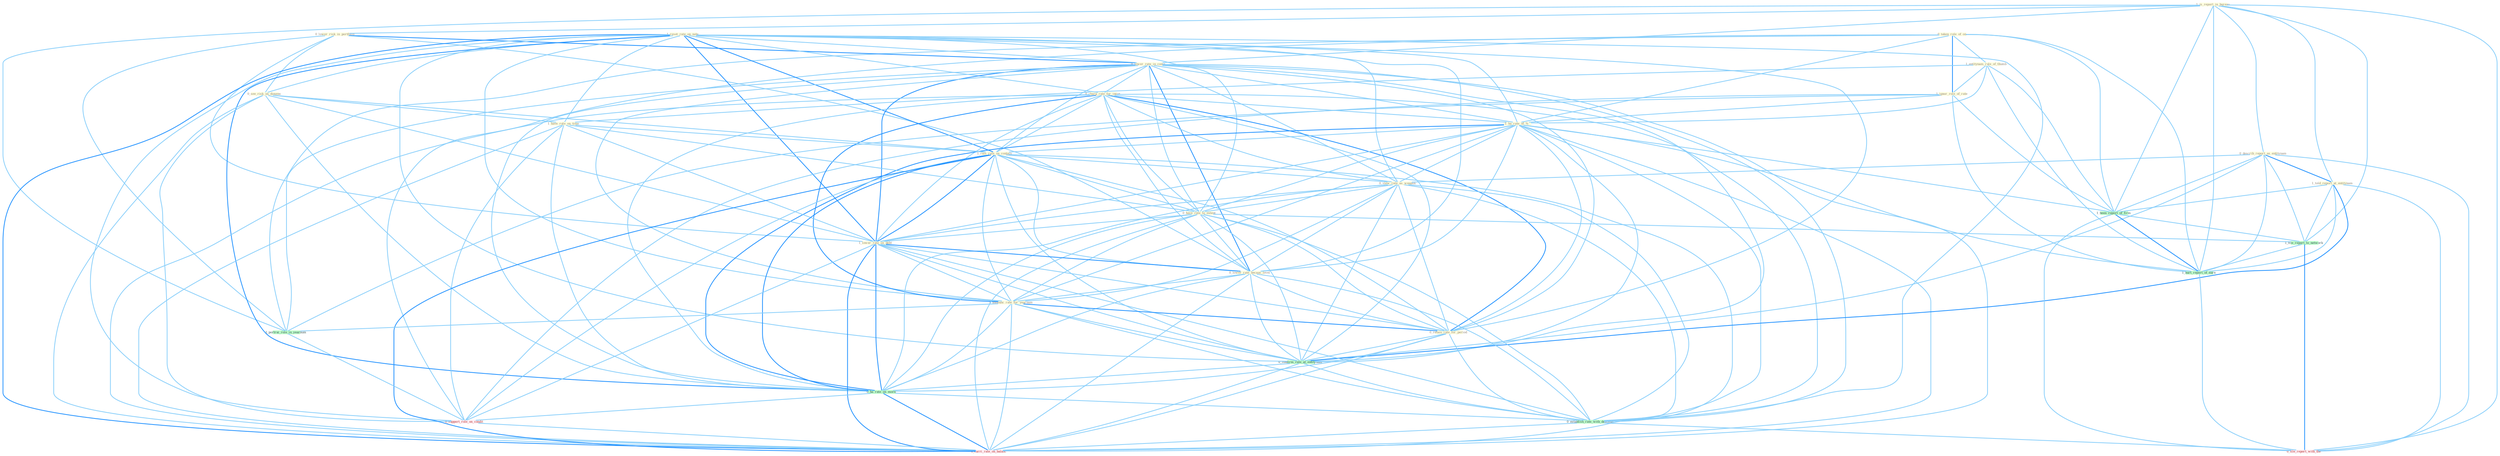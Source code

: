 Graph G{ 
    node
    [shape=polygon,style=filled,width=.5,height=.06,color="#BDFCC9",fixedsize=true,fontsize=4,
    fontcolor="#2f4f4f"];
    {node
    [color="#ffffe0", fontcolor="#8b7d6b"] "1_is_report_in_bureau " "0_taken_role_of_on " "1_entitynam_rule_of_thumb " "0_lower_risk_in_portfolio " "1_reset_rate_on_note " "1_ignor_role_of_rate " "0_describ_report_as_entitynam " "0_lower_rate_in_come " "0_charg_rate_for_insur " "1_ha_rate_of_% " "0_see_risk_on_dimens " "1_have_rule_on_time " "1_rais_rate_on_contain " "1_told_report_at_entitynam " "0_view_rate_as_weapon " "0_have_rate_to_extent " "1_lower_rate_on_debt " "0_lower_rate_becaus_level " "1_announc_rate_for_yearnum " "0_retain_rate_for_period "}
{node [color="#fff0f5", fontcolor="#b22222"] "0_support_role_on_condit " "1_carri_rate_on_balanc " "0_file_report_with_the "}
edge [color="#B0E2FF"];

	"1_is_report_in_bureau " -- "0_lower_risk_in_portfolio " [w="1", color="#87cefa" ];
	"1_is_report_in_bureau " -- "0_describ_report_as_entitynam " [w="1", color="#87cefa" ];
	"1_is_report_in_bureau " -- "0_lower_rate_in_come " [w="1", color="#87cefa" ];
	"1_is_report_in_bureau " -- "1_told_report_at_entitynam " [w="1", color="#87cefa" ];
	"1_is_report_in_bureau " -- "1_been_report_of_firm " [w="1", color="#87cefa" ];
	"1_is_report_in_bureau " -- "1_file_report_to_network " [w="1", color="#87cefa" ];
	"1_is_report_in_bureau " -- "1_portrai_role_in_yearnum " [w="1", color="#87cefa" ];
	"1_is_report_in_bureau " -- "1_hurt_report_of_earn " [w="1", color="#87cefa" ];
	"1_is_report_in_bureau " -- "0_file_report_with_the " [w="1", color="#87cefa" ];
	"0_taken_role_of_on " -- "1_entitynam_rule_of_thumb " [w="1", color="#87cefa" ];
	"0_taken_role_of_on " -- "1_ignor_role_of_rate " [w="2", color="#1e90ff" , len=0.8];
	"0_taken_role_of_on " -- "1_ha_rate_of_% " [w="1", color="#87cefa" ];
	"0_taken_role_of_on " -- "1_been_report_of_firm " [w="1", color="#87cefa" ];
	"0_taken_role_of_on " -- "1_portrai_role_in_yearnum " [w="1", color="#87cefa" ];
	"0_taken_role_of_on " -- "1_hurt_report_of_earn " [w="1", color="#87cefa" ];
	"0_taken_role_of_on " -- "0_support_role_on_condit " [w="1", color="#87cefa" ];
	"1_entitynam_rule_of_thumb " -- "1_ignor_role_of_rate " [w="1", color="#87cefa" ];
	"1_entitynam_rule_of_thumb " -- "1_ha_rate_of_% " [w="1", color="#87cefa" ];
	"1_entitynam_rule_of_thumb " -- "1_have_rule_on_time " [w="1", color="#87cefa" ];
	"1_entitynam_rule_of_thumb " -- "1_been_report_of_firm " [w="1", color="#87cefa" ];
	"1_entitynam_rule_of_thumb " -- "1_hurt_report_of_earn " [w="1", color="#87cefa" ];
	"0_lower_risk_in_portfolio " -- "0_lower_rate_in_come " [w="2", color="#1e90ff" , len=0.8];
	"0_lower_risk_in_portfolio " -- "0_see_risk_on_dimens " [w="1", color="#87cefa" ];
	"0_lower_risk_in_portfolio " -- "1_lower_rate_on_debt " [w="1", color="#87cefa" ];
	"0_lower_risk_in_portfolio " -- "0_lower_rate_becaus_level " [w="1", color="#87cefa" ];
	"0_lower_risk_in_portfolio " -- "1_portrai_role_in_yearnum " [w="1", color="#87cefa" ];
	"1_reset_rate_on_note " -- "0_lower_rate_in_come " [w="1", color="#87cefa" ];
	"1_reset_rate_on_note " -- "0_charg_rate_for_insur " [w="1", color="#87cefa" ];
	"1_reset_rate_on_note " -- "1_ha_rate_of_% " [w="1", color="#87cefa" ];
	"1_reset_rate_on_note " -- "0_see_risk_on_dimens " [w="1", color="#87cefa" ];
	"1_reset_rate_on_note " -- "1_have_rule_on_time " [w="1", color="#87cefa" ];
	"1_reset_rate_on_note " -- "1_rais_rate_on_contain " [w="2", color="#1e90ff" , len=0.8];
	"1_reset_rate_on_note " -- "0_view_rate_as_weapon " [w="1", color="#87cefa" ];
	"1_reset_rate_on_note " -- "0_have_rate_to_extent " [w="1", color="#87cefa" ];
	"1_reset_rate_on_note " -- "1_lower_rate_on_debt " [w="2", color="#1e90ff" , len=0.8];
	"1_reset_rate_on_note " -- "0_lower_rate_becaus_level " [w="1", color="#87cefa" ];
	"1_reset_rate_on_note " -- "1_announc_rate_for_yearnum " [w="1", color="#87cefa" ];
	"1_reset_rate_on_note " -- "0_retain_rate_for_period " [w="1", color="#87cefa" ];
	"1_reset_rate_on_note " -- "0_confirm_rate_at_entitynam " [w="1", color="#87cefa" ];
	"1_reset_rate_on_note " -- "0_ha_rate_on_morn " [w="2", color="#1e90ff" , len=0.8];
	"1_reset_rate_on_note " -- "0_support_role_on_condit " [w="1", color="#87cefa" ];
	"1_reset_rate_on_note " -- "0_establish_rate_with_descend " [w="1", color="#87cefa" ];
	"1_reset_rate_on_note " -- "1_carri_rate_on_balanc " [w="2", color="#1e90ff" , len=0.8];
	"1_ignor_role_of_rate " -- "1_ha_rate_of_% " [w="1", color="#87cefa" ];
	"1_ignor_role_of_rate " -- "1_been_report_of_firm " [w="1", color="#87cefa" ];
	"1_ignor_role_of_rate " -- "1_portrai_role_in_yearnum " [w="1", color="#87cefa" ];
	"1_ignor_role_of_rate " -- "1_hurt_report_of_earn " [w="1", color="#87cefa" ];
	"1_ignor_role_of_rate " -- "0_support_role_on_condit " [w="1", color="#87cefa" ];
	"0_describ_report_as_entitynam " -- "1_told_report_at_entitynam " [w="2", color="#1e90ff" , len=0.8];
	"0_describ_report_as_entitynam " -- "0_view_rate_as_weapon " [w="1", color="#87cefa" ];
	"0_describ_report_as_entitynam " -- "0_confirm_rate_at_entitynam " [w="1", color="#87cefa" ];
	"0_describ_report_as_entitynam " -- "1_been_report_of_firm " [w="1", color="#87cefa" ];
	"0_describ_report_as_entitynam " -- "1_file_report_to_network " [w="1", color="#87cefa" ];
	"0_describ_report_as_entitynam " -- "1_hurt_report_of_earn " [w="1", color="#87cefa" ];
	"0_describ_report_as_entitynam " -- "0_file_report_with_the " [w="1", color="#87cefa" ];
	"0_lower_rate_in_come " -- "0_charg_rate_for_insur " [w="1", color="#87cefa" ];
	"0_lower_rate_in_come " -- "1_ha_rate_of_% " [w="1", color="#87cefa" ];
	"0_lower_rate_in_come " -- "1_rais_rate_on_contain " [w="1", color="#87cefa" ];
	"0_lower_rate_in_come " -- "0_view_rate_as_weapon " [w="1", color="#87cefa" ];
	"0_lower_rate_in_come " -- "0_have_rate_to_extent " [w="1", color="#87cefa" ];
	"0_lower_rate_in_come " -- "1_lower_rate_on_debt " [w="2", color="#1e90ff" , len=0.8];
	"0_lower_rate_in_come " -- "0_lower_rate_becaus_level " [w="2", color="#1e90ff" , len=0.8];
	"0_lower_rate_in_come " -- "1_announc_rate_for_yearnum " [w="1", color="#87cefa" ];
	"0_lower_rate_in_come " -- "0_retain_rate_for_period " [w="1", color="#87cefa" ];
	"0_lower_rate_in_come " -- "0_confirm_rate_at_entitynam " [w="1", color="#87cefa" ];
	"0_lower_rate_in_come " -- "1_portrai_role_in_yearnum " [w="1", color="#87cefa" ];
	"0_lower_rate_in_come " -- "0_ha_rate_on_morn " [w="1", color="#87cefa" ];
	"0_lower_rate_in_come " -- "0_establish_rate_with_descend " [w="1", color="#87cefa" ];
	"0_lower_rate_in_come " -- "1_carri_rate_on_balanc " [w="1", color="#87cefa" ];
	"0_charg_rate_for_insur " -- "1_ha_rate_of_% " [w="1", color="#87cefa" ];
	"0_charg_rate_for_insur " -- "1_rais_rate_on_contain " [w="1", color="#87cefa" ];
	"0_charg_rate_for_insur " -- "0_view_rate_as_weapon " [w="1", color="#87cefa" ];
	"0_charg_rate_for_insur " -- "0_have_rate_to_extent " [w="1", color="#87cefa" ];
	"0_charg_rate_for_insur " -- "1_lower_rate_on_debt " [w="1", color="#87cefa" ];
	"0_charg_rate_for_insur " -- "0_lower_rate_becaus_level " [w="1", color="#87cefa" ];
	"0_charg_rate_for_insur " -- "1_announc_rate_for_yearnum " [w="2", color="#1e90ff" , len=0.8];
	"0_charg_rate_for_insur " -- "0_retain_rate_for_period " [w="2", color="#1e90ff" , len=0.8];
	"0_charg_rate_for_insur " -- "0_confirm_rate_at_entitynam " [w="1", color="#87cefa" ];
	"0_charg_rate_for_insur " -- "0_ha_rate_on_morn " [w="1", color="#87cefa" ];
	"0_charg_rate_for_insur " -- "0_establish_rate_with_descend " [w="1", color="#87cefa" ];
	"0_charg_rate_for_insur " -- "1_carri_rate_on_balanc " [w="1", color="#87cefa" ];
	"1_ha_rate_of_% " -- "1_rais_rate_on_contain " [w="1", color="#87cefa" ];
	"1_ha_rate_of_% " -- "0_view_rate_as_weapon " [w="1", color="#87cefa" ];
	"1_ha_rate_of_% " -- "0_have_rate_to_extent " [w="1", color="#87cefa" ];
	"1_ha_rate_of_% " -- "1_lower_rate_on_debt " [w="1", color="#87cefa" ];
	"1_ha_rate_of_% " -- "0_lower_rate_becaus_level " [w="1", color="#87cefa" ];
	"1_ha_rate_of_% " -- "1_announc_rate_for_yearnum " [w="1", color="#87cefa" ];
	"1_ha_rate_of_% " -- "0_retain_rate_for_period " [w="1", color="#87cefa" ];
	"1_ha_rate_of_% " -- "0_confirm_rate_at_entitynam " [w="1", color="#87cefa" ];
	"1_ha_rate_of_% " -- "1_been_report_of_firm " [w="1", color="#87cefa" ];
	"1_ha_rate_of_% " -- "0_ha_rate_on_morn " [w="2", color="#1e90ff" , len=0.8];
	"1_ha_rate_of_% " -- "1_hurt_report_of_earn " [w="1", color="#87cefa" ];
	"1_ha_rate_of_% " -- "0_establish_rate_with_descend " [w="1", color="#87cefa" ];
	"1_ha_rate_of_% " -- "1_carri_rate_on_balanc " [w="1", color="#87cefa" ];
	"0_see_risk_on_dimens " -- "1_have_rule_on_time " [w="1", color="#87cefa" ];
	"0_see_risk_on_dimens " -- "1_rais_rate_on_contain " [w="1", color="#87cefa" ];
	"0_see_risk_on_dimens " -- "1_lower_rate_on_debt " [w="1", color="#87cefa" ];
	"0_see_risk_on_dimens " -- "0_ha_rate_on_morn " [w="1", color="#87cefa" ];
	"0_see_risk_on_dimens " -- "0_support_role_on_condit " [w="1", color="#87cefa" ];
	"0_see_risk_on_dimens " -- "1_carri_rate_on_balanc " [w="1", color="#87cefa" ];
	"1_have_rule_on_time " -- "1_rais_rate_on_contain " [w="1", color="#87cefa" ];
	"1_have_rule_on_time " -- "0_have_rate_to_extent " [w="1", color="#87cefa" ];
	"1_have_rule_on_time " -- "1_lower_rate_on_debt " [w="1", color="#87cefa" ];
	"1_have_rule_on_time " -- "0_ha_rate_on_morn " [w="1", color="#87cefa" ];
	"1_have_rule_on_time " -- "0_support_role_on_condit " [w="1", color="#87cefa" ];
	"1_have_rule_on_time " -- "1_carri_rate_on_balanc " [w="1", color="#87cefa" ];
	"1_rais_rate_on_contain " -- "0_view_rate_as_weapon " [w="1", color="#87cefa" ];
	"1_rais_rate_on_contain " -- "0_have_rate_to_extent " [w="1", color="#87cefa" ];
	"1_rais_rate_on_contain " -- "1_lower_rate_on_debt " [w="2", color="#1e90ff" , len=0.8];
	"1_rais_rate_on_contain " -- "0_lower_rate_becaus_level " [w="1", color="#87cefa" ];
	"1_rais_rate_on_contain " -- "1_announc_rate_for_yearnum " [w="1", color="#87cefa" ];
	"1_rais_rate_on_contain " -- "0_retain_rate_for_period " [w="1", color="#87cefa" ];
	"1_rais_rate_on_contain " -- "0_confirm_rate_at_entitynam " [w="1", color="#87cefa" ];
	"1_rais_rate_on_contain " -- "0_ha_rate_on_morn " [w="2", color="#1e90ff" , len=0.8];
	"1_rais_rate_on_contain " -- "0_support_role_on_condit " [w="1", color="#87cefa" ];
	"1_rais_rate_on_contain " -- "0_establish_rate_with_descend " [w="1", color="#87cefa" ];
	"1_rais_rate_on_contain " -- "1_carri_rate_on_balanc " [w="2", color="#1e90ff" , len=0.8];
	"1_told_report_at_entitynam " -- "0_confirm_rate_at_entitynam " [w="2", color="#1e90ff" , len=0.8];
	"1_told_report_at_entitynam " -- "1_been_report_of_firm " [w="1", color="#87cefa" ];
	"1_told_report_at_entitynam " -- "1_file_report_to_network " [w="1", color="#87cefa" ];
	"1_told_report_at_entitynam " -- "1_hurt_report_of_earn " [w="1", color="#87cefa" ];
	"1_told_report_at_entitynam " -- "0_file_report_with_the " [w="1", color="#87cefa" ];
	"0_view_rate_as_weapon " -- "0_have_rate_to_extent " [w="1", color="#87cefa" ];
	"0_view_rate_as_weapon " -- "1_lower_rate_on_debt " [w="1", color="#87cefa" ];
	"0_view_rate_as_weapon " -- "0_lower_rate_becaus_level " [w="1", color="#87cefa" ];
	"0_view_rate_as_weapon " -- "1_announc_rate_for_yearnum " [w="1", color="#87cefa" ];
	"0_view_rate_as_weapon " -- "0_retain_rate_for_period " [w="1", color="#87cefa" ];
	"0_view_rate_as_weapon " -- "0_confirm_rate_at_entitynam " [w="1", color="#87cefa" ];
	"0_view_rate_as_weapon " -- "0_ha_rate_on_morn " [w="1", color="#87cefa" ];
	"0_view_rate_as_weapon " -- "0_establish_rate_with_descend " [w="1", color="#87cefa" ];
	"0_view_rate_as_weapon " -- "1_carri_rate_on_balanc " [w="1", color="#87cefa" ];
	"0_have_rate_to_extent " -- "1_lower_rate_on_debt " [w="1", color="#87cefa" ];
	"0_have_rate_to_extent " -- "0_lower_rate_becaus_level " [w="1", color="#87cefa" ];
	"0_have_rate_to_extent " -- "1_announc_rate_for_yearnum " [w="1", color="#87cefa" ];
	"0_have_rate_to_extent " -- "0_retain_rate_for_period " [w="1", color="#87cefa" ];
	"0_have_rate_to_extent " -- "0_confirm_rate_at_entitynam " [w="1", color="#87cefa" ];
	"0_have_rate_to_extent " -- "1_file_report_to_network " [w="1", color="#87cefa" ];
	"0_have_rate_to_extent " -- "0_ha_rate_on_morn " [w="1", color="#87cefa" ];
	"0_have_rate_to_extent " -- "0_establish_rate_with_descend " [w="1", color="#87cefa" ];
	"0_have_rate_to_extent " -- "1_carri_rate_on_balanc " [w="1", color="#87cefa" ];
	"1_lower_rate_on_debt " -- "0_lower_rate_becaus_level " [w="2", color="#1e90ff" , len=0.8];
	"1_lower_rate_on_debt " -- "1_announc_rate_for_yearnum " [w="1", color="#87cefa" ];
	"1_lower_rate_on_debt " -- "0_retain_rate_for_period " [w="1", color="#87cefa" ];
	"1_lower_rate_on_debt " -- "0_confirm_rate_at_entitynam " [w="1", color="#87cefa" ];
	"1_lower_rate_on_debt " -- "0_ha_rate_on_morn " [w="2", color="#1e90ff" , len=0.8];
	"1_lower_rate_on_debt " -- "0_support_role_on_condit " [w="1", color="#87cefa" ];
	"1_lower_rate_on_debt " -- "0_establish_rate_with_descend " [w="1", color="#87cefa" ];
	"1_lower_rate_on_debt " -- "1_carri_rate_on_balanc " [w="2", color="#1e90ff" , len=0.8];
	"0_lower_rate_becaus_level " -- "1_announc_rate_for_yearnum " [w="1", color="#87cefa" ];
	"0_lower_rate_becaus_level " -- "0_retain_rate_for_period " [w="1", color="#87cefa" ];
	"0_lower_rate_becaus_level " -- "0_confirm_rate_at_entitynam " [w="1", color="#87cefa" ];
	"0_lower_rate_becaus_level " -- "0_ha_rate_on_morn " [w="1", color="#87cefa" ];
	"0_lower_rate_becaus_level " -- "0_establish_rate_with_descend " [w="1", color="#87cefa" ];
	"0_lower_rate_becaus_level " -- "1_carri_rate_on_balanc " [w="1", color="#87cefa" ];
	"1_announc_rate_for_yearnum " -- "0_retain_rate_for_period " [w="2", color="#1e90ff" , len=0.8];
	"1_announc_rate_for_yearnum " -- "0_confirm_rate_at_entitynam " [w="1", color="#87cefa" ];
	"1_announc_rate_for_yearnum " -- "1_portrai_role_in_yearnum " [w="1", color="#87cefa" ];
	"1_announc_rate_for_yearnum " -- "0_ha_rate_on_morn " [w="1", color="#87cefa" ];
	"1_announc_rate_for_yearnum " -- "0_establish_rate_with_descend " [w="1", color="#87cefa" ];
	"1_announc_rate_for_yearnum " -- "1_carri_rate_on_balanc " [w="1", color="#87cefa" ];
	"0_retain_rate_for_period " -- "0_confirm_rate_at_entitynam " [w="1", color="#87cefa" ];
	"0_retain_rate_for_period " -- "0_ha_rate_on_morn " [w="1", color="#87cefa" ];
	"0_retain_rate_for_period " -- "0_establish_rate_with_descend " [w="1", color="#87cefa" ];
	"0_retain_rate_for_period " -- "1_carri_rate_on_balanc " [w="1", color="#87cefa" ];
	"0_confirm_rate_at_entitynam " -- "0_ha_rate_on_morn " [w="1", color="#87cefa" ];
	"0_confirm_rate_at_entitynam " -- "0_establish_rate_with_descend " [w="1", color="#87cefa" ];
	"0_confirm_rate_at_entitynam " -- "1_carri_rate_on_balanc " [w="1", color="#87cefa" ];
	"1_been_report_of_firm " -- "1_file_report_to_network " [w="1", color="#87cefa" ];
	"1_been_report_of_firm " -- "1_hurt_report_of_earn " [w="2", color="#1e90ff" , len=0.8];
	"1_been_report_of_firm " -- "0_file_report_with_the " [w="1", color="#87cefa" ];
	"1_file_report_to_network " -- "1_hurt_report_of_earn " [w="1", color="#87cefa" ];
	"1_file_report_to_network " -- "0_file_report_with_the " [w="2", color="#1e90ff" , len=0.8];
	"1_portrai_role_in_yearnum " -- "0_support_role_on_condit " [w="1", color="#87cefa" ];
	"0_ha_rate_on_morn " -- "0_support_role_on_condit " [w="1", color="#87cefa" ];
	"0_ha_rate_on_morn " -- "0_establish_rate_with_descend " [w="1", color="#87cefa" ];
	"0_ha_rate_on_morn " -- "1_carri_rate_on_balanc " [w="2", color="#1e90ff" , len=0.8];
	"1_hurt_report_of_earn " -- "0_file_report_with_the " [w="1", color="#87cefa" ];
	"0_support_role_on_condit " -- "1_carri_rate_on_balanc " [w="1", color="#87cefa" ];
	"0_establish_rate_with_descend " -- "1_carri_rate_on_balanc " [w="1", color="#87cefa" ];
	"0_establish_rate_with_descend " -- "0_file_report_with_the " [w="1", color="#87cefa" ];
}
